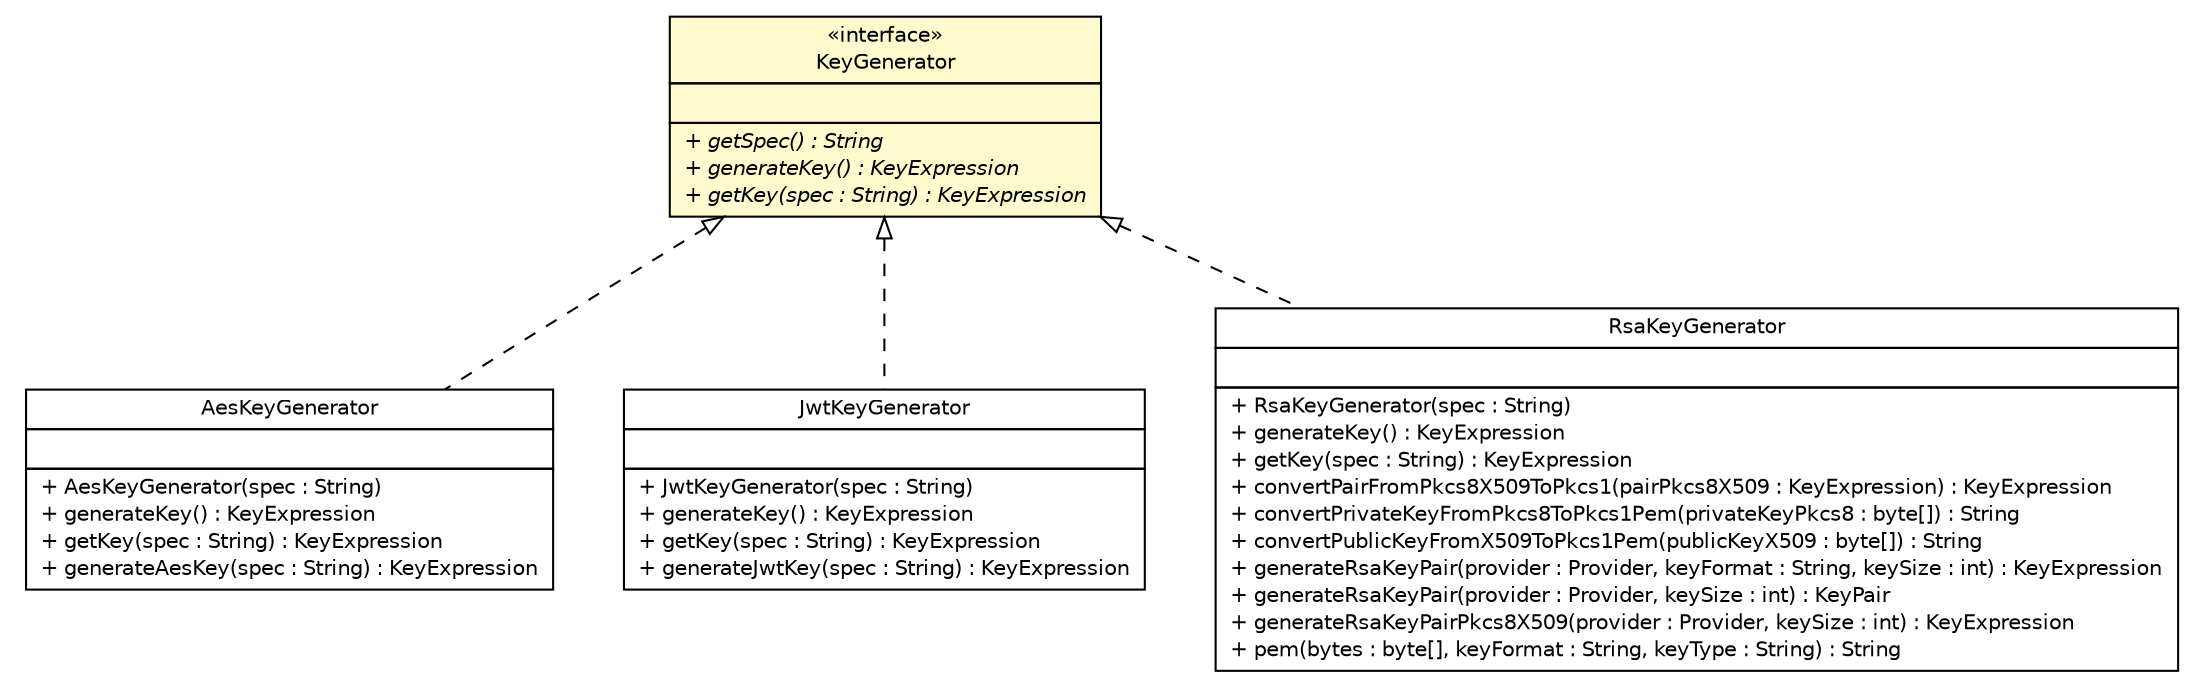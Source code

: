 #!/usr/local/bin/dot
#
# Class diagram 
# Generated by UMLGraph version R5_6-24-gf6e263 (http://www.umlgraph.org/)
#

digraph G {
	edge [fontname="Helvetica",fontsize=10,labelfontname="Helvetica",labelfontsize=10];
	node [fontname="Helvetica",fontsize=10,shape=plaintext];
	nodesep=0.25;
	ranksep=0.5;
	// cn.home1.oss.lib.common.crypto.AesKeyGenerator
	c4244 [label=<<table title="cn.home1.oss.lib.common.crypto.AesKeyGenerator" border="0" cellborder="1" cellspacing="0" cellpadding="2" port="p" href="./AesKeyGenerator.html">
		<tr><td><table border="0" cellspacing="0" cellpadding="1">
<tr><td align="center" balign="center"> AesKeyGenerator </td></tr>
		</table></td></tr>
		<tr><td><table border="0" cellspacing="0" cellpadding="1">
<tr><td align="left" balign="left">  </td></tr>
		</table></td></tr>
		<tr><td><table border="0" cellspacing="0" cellpadding="1">
<tr><td align="left" balign="left"> + AesKeyGenerator(spec : String) </td></tr>
<tr><td align="left" balign="left"> + generateKey() : KeyExpression </td></tr>
<tr><td align="left" balign="left"> + getKey(spec : String) : KeyExpression </td></tr>
<tr><td align="left" balign="left"> + generateAesKey(spec : String) : KeyExpression </td></tr>
		</table></td></tr>
		</table>>, URL="./AesKeyGenerator.html", fontname="Helvetica", fontcolor="black", fontsize=10.0];
	// cn.home1.oss.lib.common.crypto.JwtKeyGenerator
	c4247 [label=<<table title="cn.home1.oss.lib.common.crypto.JwtKeyGenerator" border="0" cellborder="1" cellspacing="0" cellpadding="2" port="p" href="./JwtKeyGenerator.html">
		<tr><td><table border="0" cellspacing="0" cellpadding="1">
<tr><td align="center" balign="center"> JwtKeyGenerator </td></tr>
		</table></td></tr>
		<tr><td><table border="0" cellspacing="0" cellpadding="1">
<tr><td align="left" balign="left">  </td></tr>
		</table></td></tr>
		<tr><td><table border="0" cellspacing="0" cellpadding="1">
<tr><td align="left" balign="left"> + JwtKeyGenerator(spec : String) </td></tr>
<tr><td align="left" balign="left"> + generateKey() : KeyExpression </td></tr>
<tr><td align="left" balign="left"> + getKey(spec : String) : KeyExpression </td></tr>
<tr><td align="left" balign="left"> + generateJwtKey(spec : String) : KeyExpression </td></tr>
		</table></td></tr>
		</table>>, URL="./JwtKeyGenerator.html", fontname="Helvetica", fontcolor="black", fontsize=10.0];
	// cn.home1.oss.lib.common.crypto.RsaKeyGenerator
	c4256 [label=<<table title="cn.home1.oss.lib.common.crypto.RsaKeyGenerator" border="0" cellborder="1" cellspacing="0" cellpadding="2" port="p" href="./RsaKeyGenerator.html">
		<tr><td><table border="0" cellspacing="0" cellpadding="1">
<tr><td align="center" balign="center"> RsaKeyGenerator </td></tr>
		</table></td></tr>
		<tr><td><table border="0" cellspacing="0" cellpadding="1">
<tr><td align="left" balign="left">  </td></tr>
		</table></td></tr>
		<tr><td><table border="0" cellspacing="0" cellpadding="1">
<tr><td align="left" balign="left"> + RsaKeyGenerator(spec : String) </td></tr>
<tr><td align="left" balign="left"> + generateKey() : KeyExpression </td></tr>
<tr><td align="left" balign="left"> + getKey(spec : String) : KeyExpression </td></tr>
<tr><td align="left" balign="left"> + convertPairFromPkcs8X509ToPkcs1(pairPkcs8X509 : KeyExpression) : KeyExpression </td></tr>
<tr><td align="left" balign="left"> + convertPrivateKeyFromPkcs8ToPkcs1Pem(privateKeyPkcs8 : byte[]) : String </td></tr>
<tr><td align="left" balign="left"> + convertPublicKeyFromX509ToPkcs1Pem(publicKeyX509 : byte[]) : String </td></tr>
<tr><td align="left" balign="left"> + generateRsaKeyPair(provider : Provider, keyFormat : String, keySize : int) : KeyExpression </td></tr>
<tr><td align="left" balign="left"> + generateRsaKeyPair(provider : Provider, keySize : int) : KeyPair </td></tr>
<tr><td align="left" balign="left"> + generateRsaKeyPairPkcs8X509(provider : Provider, keySize : int) : KeyExpression </td></tr>
<tr><td align="left" balign="left"> + pem(bytes : byte[], keyFormat : String, keyType : String) : String </td></tr>
		</table></td></tr>
		</table>>, URL="./RsaKeyGenerator.html", fontname="Helvetica", fontcolor="black", fontsize=10.0];
	// cn.home1.oss.lib.common.crypto.KeyGenerator
	c4271 [label=<<table title="cn.home1.oss.lib.common.crypto.KeyGenerator" border="0" cellborder="1" cellspacing="0" cellpadding="2" port="p" bgcolor="lemonChiffon" href="./KeyGenerator.html">
		<tr><td><table border="0" cellspacing="0" cellpadding="1">
<tr><td align="center" balign="center"> &#171;interface&#187; </td></tr>
<tr><td align="center" balign="center"> KeyGenerator </td></tr>
		</table></td></tr>
		<tr><td><table border="0" cellspacing="0" cellpadding="1">
<tr><td align="left" balign="left">  </td></tr>
		</table></td></tr>
		<tr><td><table border="0" cellspacing="0" cellpadding="1">
<tr><td align="left" balign="left"><font face="Helvetica-Oblique" point-size="10.0"> + getSpec() : String </font></td></tr>
<tr><td align="left" balign="left"><font face="Helvetica-Oblique" point-size="10.0"> + generateKey() : KeyExpression </font></td></tr>
<tr><td align="left" balign="left"><font face="Helvetica-Oblique" point-size="10.0"> + getKey(spec : String) : KeyExpression </font></td></tr>
		</table></td></tr>
		</table>>, URL="./KeyGenerator.html", fontname="Helvetica", fontcolor="black", fontsize=10.0];
	//cn.home1.oss.lib.common.crypto.AesKeyGenerator implements cn.home1.oss.lib.common.crypto.KeyGenerator
	c4271:p -> c4244:p [dir=back,arrowtail=empty,style=dashed];
	//cn.home1.oss.lib.common.crypto.JwtKeyGenerator implements cn.home1.oss.lib.common.crypto.KeyGenerator
	c4271:p -> c4247:p [dir=back,arrowtail=empty,style=dashed];
	//cn.home1.oss.lib.common.crypto.RsaKeyGenerator implements cn.home1.oss.lib.common.crypto.KeyGenerator
	c4271:p -> c4256:p [dir=back,arrowtail=empty,style=dashed];
}

